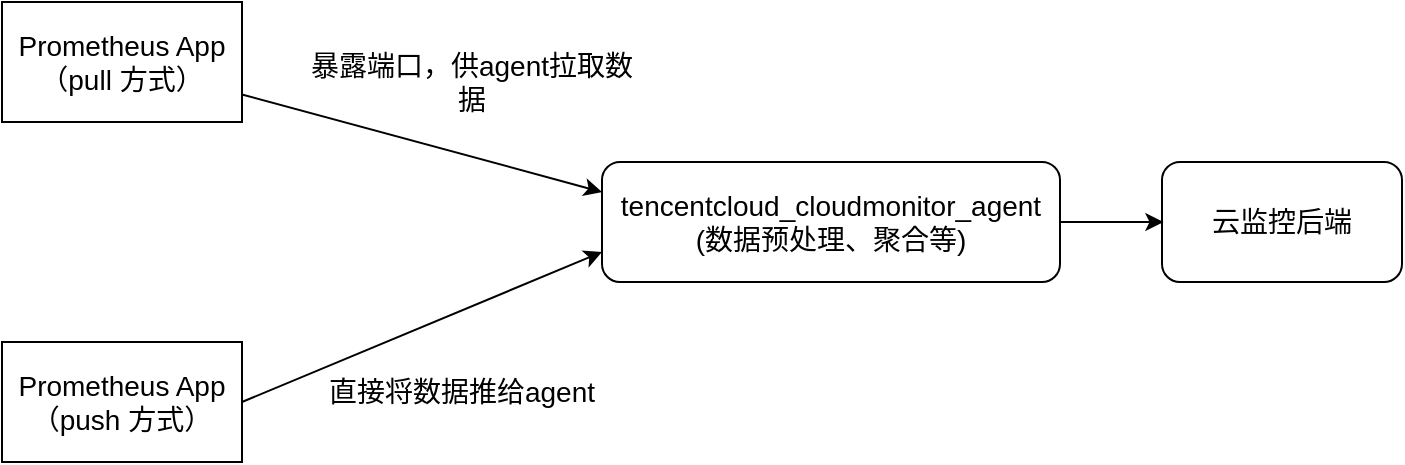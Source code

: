 <mxfile version="14.5.8" type="github">
  <diagram id="C5RBs43oDa-KdzZeNtuy" name="Page-1">
    <mxGraphModel dx="1427" dy="793" grid="0" gridSize="10" guides="1" tooltips="1" connect="1" arrows="1" fold="1" page="1" pageScale="1" pageWidth="827" pageHeight="1169" math="0" shadow="0">
      <root>
        <mxCell id="WIyWlLk6GJQsqaUBKTNV-0" />
        <mxCell id="WIyWlLk6GJQsqaUBKTNV-1" parent="WIyWlLk6GJQsqaUBKTNV-0" />
        <mxCell id="66M_YLBouubVrnuJHgAB-0" value="Prometheus App&lt;br style=&quot;font-size: 14px;&quot;&gt;（pull 方式）" style="rounded=0;whiteSpace=wrap;html=1;fontSize=14;" vertex="1" parent="WIyWlLk6GJQsqaUBKTNV-1">
          <mxGeometry x="70" y="170" width="120" height="60" as="geometry" />
        </mxCell>
        <mxCell id="66M_YLBouubVrnuJHgAB-1" value="Prometheus App&lt;br style=&quot;font-size: 14px;&quot;&gt;（push 方式）" style="rounded=0;whiteSpace=wrap;html=1;fontSize=14;" vertex="1" parent="WIyWlLk6GJQsqaUBKTNV-1">
          <mxGeometry x="70" y="340" width="120" height="60" as="geometry" />
        </mxCell>
        <mxCell id="66M_YLBouubVrnuJHgAB-2" value="tencentcloud_cloudmonitor_agent&lt;br style=&quot;font-size: 14px;&quot;&gt;(数据预处理、聚合等)" style="rounded=1;whiteSpace=wrap;html=1;fontSize=14;" vertex="1" parent="WIyWlLk6GJQsqaUBKTNV-1">
          <mxGeometry x="370" y="250" width="229" height="60" as="geometry" />
        </mxCell>
        <mxCell id="66M_YLBouubVrnuJHgAB-3" value="云监控后端" style="rounded=1;whiteSpace=wrap;html=1;fontSize=14;" vertex="1" parent="WIyWlLk6GJQsqaUBKTNV-1">
          <mxGeometry x="650" y="250" width="120" height="60" as="geometry" />
        </mxCell>
        <mxCell id="66M_YLBouubVrnuJHgAB-4" value="" style="endArrow=classic;html=1;fontSize=14;" edge="1" parent="WIyWlLk6GJQsqaUBKTNV-1" source="66M_YLBouubVrnuJHgAB-2">
          <mxGeometry width="50" height="50" relative="1" as="geometry">
            <mxPoint x="580" y="330" as="sourcePoint" />
            <mxPoint x="650.711" y="280" as="targetPoint" />
          </mxGeometry>
        </mxCell>
        <mxCell id="66M_YLBouubVrnuJHgAB-5" value="" style="endArrow=classic;html=1;entryX=0;entryY=0.25;entryDx=0;entryDy=0;fontSize=14;" edge="1" parent="WIyWlLk6GJQsqaUBKTNV-1" source="66M_YLBouubVrnuJHgAB-0" target="66M_YLBouubVrnuJHgAB-2">
          <mxGeometry width="50" height="50" relative="1" as="geometry">
            <mxPoint x="240" y="290" as="sourcePoint" />
            <mxPoint x="310.711" y="240" as="targetPoint" />
          </mxGeometry>
        </mxCell>
        <mxCell id="66M_YLBouubVrnuJHgAB-6" value="暴露端口，供agent拉取数据" style="text;html=1;strokeColor=none;fillColor=none;align=center;verticalAlign=middle;whiteSpace=wrap;rounded=0;fontSize=14;" vertex="1" parent="WIyWlLk6GJQsqaUBKTNV-1">
          <mxGeometry x="220" y="200" width="170" height="20" as="geometry" />
        </mxCell>
        <mxCell id="66M_YLBouubVrnuJHgAB-8" value="" style="endArrow=classic;html=1;entryX=0;entryY=0.75;entryDx=0;entryDy=0;exitX=1;exitY=0.5;exitDx=0;exitDy=0;fontSize=14;" edge="1" parent="WIyWlLk6GJQsqaUBKTNV-1" source="66M_YLBouubVrnuJHgAB-1" target="66M_YLBouubVrnuJHgAB-2">
          <mxGeometry width="50" height="50" relative="1" as="geometry">
            <mxPoint x="240" y="390" as="sourcePoint" />
            <mxPoint x="310.711" y="340" as="targetPoint" />
          </mxGeometry>
        </mxCell>
        <mxCell id="66M_YLBouubVrnuJHgAB-9" value="直接将数据推给agent" style="text;html=1;strokeColor=none;fillColor=none;align=center;verticalAlign=middle;whiteSpace=wrap;rounded=0;fontSize=14;" vertex="1" parent="WIyWlLk6GJQsqaUBKTNV-1">
          <mxGeometry x="230" y="350" width="140" height="30" as="geometry" />
        </mxCell>
      </root>
    </mxGraphModel>
  </diagram>
</mxfile>
